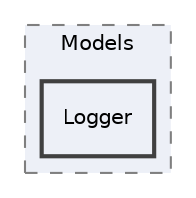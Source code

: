 digraph "Editor/Models/Logger"
{
 // LATEX_PDF_SIZE
  edge [fontname="Helvetica",fontsize="10",labelfontname="Helvetica",labelfontsize="10"];
  node [fontname="Helvetica",fontsize="10",shape=record];
  compound=true
  subgraph clusterdir_d6baaf3e2832571956699f2a129b87a4 {
    graph [ bgcolor="#edf0f7", pencolor="grey50", style="filled,dashed,", label="Models", fontname="Helvetica", fontsize="10", URL="dir_d6baaf3e2832571956699f2a129b87a4.html"]
  dir_04b67d36f9146c9befbec6d6a6000caf [shape=box, label="Logger", style="filled,bold,", fillcolor="#edf0f7", color="grey25", URL="dir_04b67d36f9146c9befbec6d6a6000caf.html"];
  }
}
